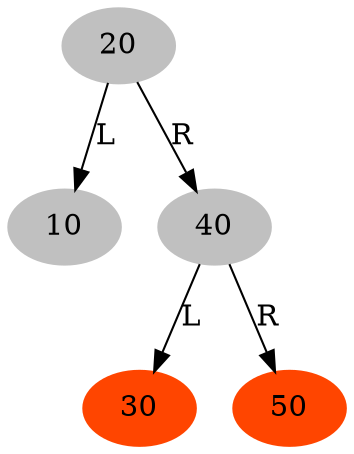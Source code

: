digraph RBTree {
"20" -> {"10"} [label="L"]
"20" -> {"40"} [label="R"]
"40" -> {"30"} [label="L"]
"40" -> {"50"} [label="R"]
"20" [color=grey] [style=filled] 
"10" [color=grey] [style=filled] 
"40" [color=grey] [style=filled] 
"30" [color=orangered] [style=filled] 
"50" [color=orangered] [style=filled] 
}
